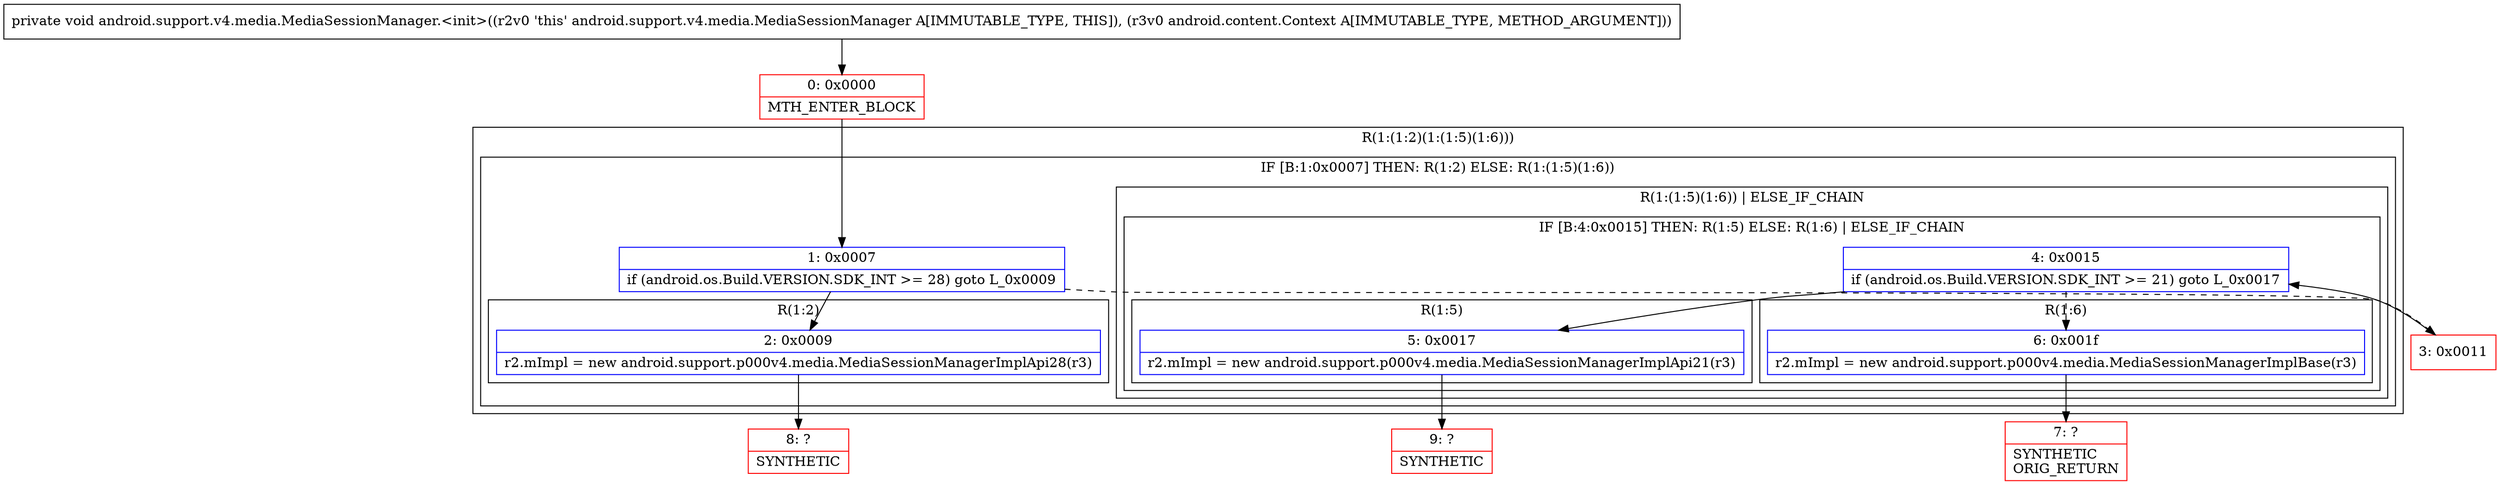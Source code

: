 digraph "CFG forandroid.support.v4.media.MediaSessionManager.\<init\>(Landroid\/content\/Context;)V" {
subgraph cluster_Region_626179861 {
label = "R(1:(1:2)(1:(1:5)(1:6)))";
node [shape=record,color=blue];
subgraph cluster_IfRegion_183473447 {
label = "IF [B:1:0x0007] THEN: R(1:2) ELSE: R(1:(1:5)(1:6))";
node [shape=record,color=blue];
Node_1 [shape=record,label="{1\:\ 0x0007|if (android.os.Build.VERSION.SDK_INT \>= 28) goto L_0x0009\l}"];
subgraph cluster_Region_1878432071 {
label = "R(1:2)";
node [shape=record,color=blue];
Node_2 [shape=record,label="{2\:\ 0x0009|r2.mImpl = new android.support.p000v4.media.MediaSessionManagerImplApi28(r3)\l}"];
}
subgraph cluster_Region_646639170 {
label = "R(1:(1:5)(1:6)) | ELSE_IF_CHAIN\l";
node [shape=record,color=blue];
subgraph cluster_IfRegion_378558353 {
label = "IF [B:4:0x0015] THEN: R(1:5) ELSE: R(1:6) | ELSE_IF_CHAIN\l";
node [shape=record,color=blue];
Node_4 [shape=record,label="{4\:\ 0x0015|if (android.os.Build.VERSION.SDK_INT \>= 21) goto L_0x0017\l}"];
subgraph cluster_Region_1621143241 {
label = "R(1:5)";
node [shape=record,color=blue];
Node_5 [shape=record,label="{5\:\ 0x0017|r2.mImpl = new android.support.p000v4.media.MediaSessionManagerImplApi21(r3)\l}"];
}
subgraph cluster_Region_994520891 {
label = "R(1:6)";
node [shape=record,color=blue];
Node_6 [shape=record,label="{6\:\ 0x001f|r2.mImpl = new android.support.p000v4.media.MediaSessionManagerImplBase(r3)\l}"];
}
}
}
}
}
Node_0 [shape=record,color=red,label="{0\:\ 0x0000|MTH_ENTER_BLOCK\l}"];
Node_3 [shape=record,color=red,label="{3\:\ 0x0011}"];
Node_7 [shape=record,color=red,label="{7\:\ ?|SYNTHETIC\lORIG_RETURN\l}"];
Node_8 [shape=record,color=red,label="{8\:\ ?|SYNTHETIC\l}"];
Node_9 [shape=record,color=red,label="{9\:\ ?|SYNTHETIC\l}"];
MethodNode[shape=record,label="{private void android.support.v4.media.MediaSessionManager.\<init\>((r2v0 'this' android.support.v4.media.MediaSessionManager A[IMMUTABLE_TYPE, THIS]), (r3v0 android.content.Context A[IMMUTABLE_TYPE, METHOD_ARGUMENT])) }"];
MethodNode -> Node_0;
Node_1 -> Node_2;
Node_1 -> Node_3[style=dashed];
Node_2 -> Node_8;
Node_4 -> Node_5;
Node_4 -> Node_6[style=dashed];
Node_5 -> Node_9;
Node_6 -> Node_7;
Node_0 -> Node_1;
Node_3 -> Node_4;
}

